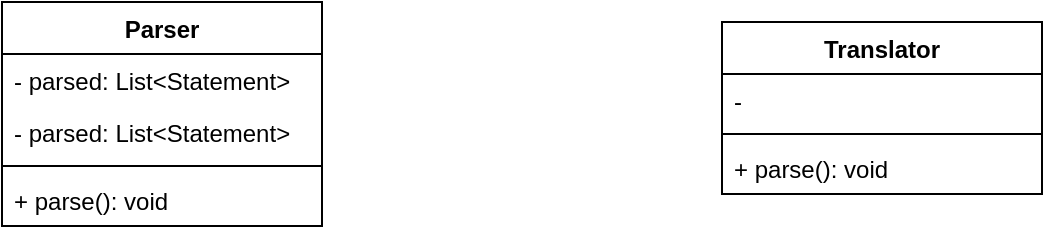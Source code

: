 <mxfile version="14.4.3" type="device"><diagram id="kc-_jH_oORp4y0ddf5OY" name="Page-1"><mxGraphModel dx="1024" dy="592" grid="1" gridSize="10" guides="1" tooltips="1" connect="1" arrows="1" fold="1" page="1" pageScale="1" pageWidth="1100" pageHeight="850" math="0" shadow="0"><root><mxCell id="0"/><mxCell id="1" parent="0"/><mxCell id="c7Y7HYYUTbzn_1CEvI8L-1" value="Parser" style="swimlane;fontStyle=1;align=center;verticalAlign=top;childLayout=stackLayout;horizontal=1;startSize=26;horizontalStack=0;resizeParent=1;resizeParentMax=0;resizeLast=0;collapsible=1;marginBottom=0;" vertex="1" parent="1"><mxGeometry x="80" y="90" width="160" height="112" as="geometry"/></mxCell><mxCell id="c7Y7HYYUTbzn_1CEvI8L-11" value="- parsed: List&lt;Statement&gt;" style="text;strokeColor=none;fillColor=none;align=left;verticalAlign=top;spacingLeft=4;spacingRight=4;overflow=hidden;rotatable=0;points=[[0,0.5],[1,0.5]];portConstraint=eastwest;" vertex="1" parent="c7Y7HYYUTbzn_1CEvI8L-1"><mxGeometry y="26" width="160" height="26" as="geometry"/></mxCell><mxCell id="c7Y7HYYUTbzn_1CEvI8L-2" value="- parsed: List&lt;Statement&gt;" style="text;strokeColor=none;fillColor=none;align=left;verticalAlign=top;spacingLeft=4;spacingRight=4;overflow=hidden;rotatable=0;points=[[0,0.5],[1,0.5]];portConstraint=eastwest;" vertex="1" parent="c7Y7HYYUTbzn_1CEvI8L-1"><mxGeometry y="52" width="160" height="26" as="geometry"/></mxCell><mxCell id="c7Y7HYYUTbzn_1CEvI8L-3" value="" style="line;strokeWidth=1;fillColor=none;align=left;verticalAlign=middle;spacingTop=-1;spacingLeft=3;spacingRight=3;rotatable=0;labelPosition=right;points=[];portConstraint=eastwest;" vertex="1" parent="c7Y7HYYUTbzn_1CEvI8L-1"><mxGeometry y="78" width="160" height="8" as="geometry"/></mxCell><mxCell id="c7Y7HYYUTbzn_1CEvI8L-6" value="+ parse(): void" style="text;strokeColor=none;fillColor=none;align=left;verticalAlign=top;spacingLeft=4;spacingRight=4;overflow=hidden;rotatable=0;points=[[0,0.5],[1,0.5]];portConstraint=eastwest;" vertex="1" parent="c7Y7HYYUTbzn_1CEvI8L-1"><mxGeometry y="86" width="160" height="26" as="geometry"/></mxCell><mxCell id="c7Y7HYYUTbzn_1CEvI8L-7" value="Translator" style="swimlane;fontStyle=1;align=center;verticalAlign=top;childLayout=stackLayout;horizontal=1;startSize=26;horizontalStack=0;resizeParent=1;resizeParentMax=0;resizeLast=0;collapsible=1;marginBottom=0;" vertex="1" parent="1"><mxGeometry x="440" y="100" width="160" height="86" as="geometry"/></mxCell><mxCell id="c7Y7HYYUTbzn_1CEvI8L-8" value="- " style="text;strokeColor=none;fillColor=none;align=left;verticalAlign=top;spacingLeft=4;spacingRight=4;overflow=hidden;rotatable=0;points=[[0,0.5],[1,0.5]];portConstraint=eastwest;" vertex="1" parent="c7Y7HYYUTbzn_1CEvI8L-7"><mxGeometry y="26" width="160" height="26" as="geometry"/></mxCell><mxCell id="c7Y7HYYUTbzn_1CEvI8L-9" value="" style="line;strokeWidth=1;fillColor=none;align=left;verticalAlign=middle;spacingTop=-1;spacingLeft=3;spacingRight=3;rotatable=0;labelPosition=right;points=[];portConstraint=eastwest;" vertex="1" parent="c7Y7HYYUTbzn_1CEvI8L-7"><mxGeometry y="52" width="160" height="8" as="geometry"/></mxCell><mxCell id="c7Y7HYYUTbzn_1CEvI8L-10" value="+ parse(): void" style="text;strokeColor=none;fillColor=none;align=left;verticalAlign=top;spacingLeft=4;spacingRight=4;overflow=hidden;rotatable=0;points=[[0,0.5],[1,0.5]];portConstraint=eastwest;" vertex="1" parent="c7Y7HYYUTbzn_1CEvI8L-7"><mxGeometry y="60" width="160" height="26" as="geometry"/></mxCell></root></mxGraphModel></diagram></mxfile>